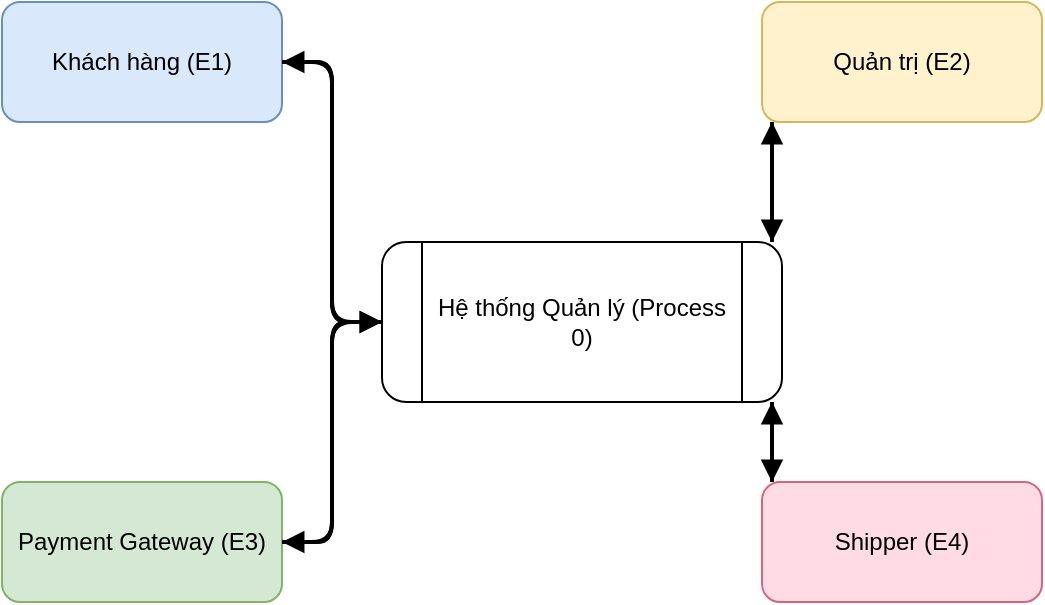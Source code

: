 <?xml version="1.0" encoding="UTF-8"?>
<mxfile version="15.8.7" type="device">
  <diagram id="DFD-Level0" name="DFD Level 0">
    <mxGraphModel dx="1448" dy="845" grid="1" gridSize="10" guides="1" tooltips="1" connect="1" arrows="1" fold="1" page="1" pageScale="1" pageWidth="827" pageHeight="1169" background="#FFFFFF" math="0" shadow="0">
      <root>
        <mxCell id="0"/>
        <mxCell id="1" parent="0" />

        <!-- E1: Khách hàng -->
        <mxCell id="E1" value="Khách hàng (E1)" style="shape=ext;rounded=1;whiteSpace=wrap;html=1;fillColor=#dae8fc;strokeColor=#6c8ebf;" vertex="1" parent="1">
          <mxGeometry x="60" y="60" width="140" height="60" as="geometry"/>
        </mxCell>

        <!-- E2: Quản trị -->
        <mxCell id="E2" value="Quản trị (E2)" style="shape=ext;rounded=1;whiteSpace=wrap;html=1;fillColor=#fff2cc;strokeColor=#d6b656;" vertex="1" parent="1">
          <mxGeometry x="440" y="60" width="140" height="60" as="geometry"/>
        </mxCell>

        <!-- E3: Payment Gateway -->
        <mxCell id="E3" value="Payment Gateway (E3)" style="shape=ext;rounded=1;whiteSpace=wrap;html=1;fillColor=#d5e8d4;strokeColor=#82b366;" vertex="1" parent="1">
          <mxGeometry x="60" y="300" width="140" height="60" as="geometry"/>
        </mxCell>

        <!-- E4: Shipper -->
        <mxCell id="E4" value="Shipper (E4)" style="shape=ext;rounded=1;whiteSpace=wrap;html=1;fillColor=#ffdce5;strokeColor=#d6667e;" vertex="1" parent="1">
          <mxGeometry x="440" y="300" width="140" height="60" as="geometry"/>
        </mxCell>

        <!-- Process 0: Hệ thống Quản lý -->
        <mxCell id="P0" value="Hệ thống Quản lý (Process 0)" style="shape=process;whiteSpace=wrap;html=1;rounded=1;fillColor=#ffffff;strokeColor=#000000;" vertex="1" parent="1">
          <mxGeometry x="250" y="180" width="200" height="80" as="geometry"/>
        </mxCell>

        <!-- E1 -> P0 -->
        <mxCell id="edgeE1P0" style="edgeStyle=elbowEdgeStyle;rounded=1;orthogonalLoop=1;jettySize=auto;html=1;strokeWidth=2;endArrow=block;" edge="1" parent="1" source="E1" target="P0">
          <mxGeometry relative="1" as="geometry"/>
        </mxCell>

        <!-- P0 -> E1 -->
        <mxCell id="edgeP0E1" style="edgeStyle=elbowEdgeStyle;rounded=1;orthogonalLoop=1;jettySize=auto;html=1;strokeWidth=2;endArrow=block;" edge="1" parent="1" source="P0" target="E1">
          <mxGeometry relative="1" as="geometry"/>
        </mxCell>

        <!-- E2 -> P0 -->
        <mxCell id="edgeE2P0" style="edgeStyle=elbowEdgeStyle;rounded=1;orthogonalLoop=1;jettySize=auto;html=1;strokeWidth=2;endArrow=block;" edge="1" parent="1" source="E2" target="P0">
          <mxGeometry relative="1" as="geometry"/>
        </mxCell>

        <!-- P0 -> E2 -->
        <mxCell id="edgeP0E2" style="edgeStyle=elbowEdgeStyle;rounded=1;orthogonalLoop=1;jettySize=auto;html=1;strokeWidth=2;endArrow=block;" edge="1" parent="1" source="P0" target="E2">
          <mxGeometry relative="1" as="geometry"/>
        </mxCell>

        <!-- E3 -> P0 -->
        <mxCell id="edgeE3P0" style="edgeStyle=elbowEdgeStyle;rounded=1;orthogonalLoop=1;jettySize=auto;html=1;strokeWidth=2;endArrow=block;" edge="1" parent="1" source="E3" target="P0">
          <mxGeometry relative="1" as="geometry"/>
        </mxCell>

        <!-- P0 -> E3 -->
        <mxCell id="edgeP0E3" style="edgeStyle=elbowEdgeStyle;rounded=1;orthogonalLoop=1;jettySize=auto;html=1;strokeWidth=2;endArrow=block;" edge="1" parent="1" source="P0" target="E3">
          <mxGeometry relative="1" as="geometry"/>
        </mxCell>

        <!-- E4 -> P0 -->
        <mxCell id="edgeE4P0" style="edgeStyle=elbowEdgeStyle;rounded=1;orthogonalLoop=1;jettySize=auto;html=1;strokeWidth=2;endArrow=block;" edge="1" parent="1" source="E4" target="P0">
          <mxGeometry relative="1" as="geometry"/>
        </mxCell>

        <!-- P0 -> E4 -->
        <mxCell id="edgeP0E4" style="edgeStyle=elbowEdgeStyle;rounded=1;orthogonalLoop=1;jettySize=auto;html=1;strokeWidth=2;endArrow=block;" edge="1" parent="1" source="P0" target="E4">
          <mxGeometry relative="1" as="geometry"/>
        </mxCell>

      </root>
    </mxGraphModel>
  </diagram>
</mxfile>
